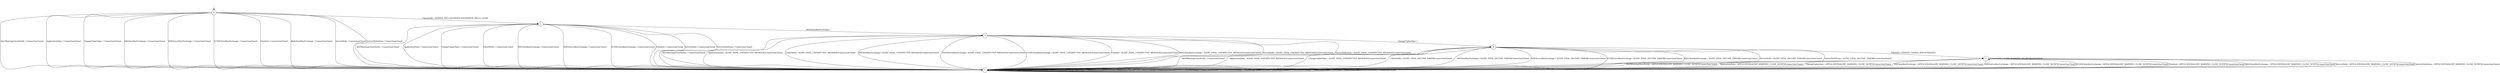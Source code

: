 digraph g {
__start0 [label="" shape="none"];

	s0 [shape="circle" label="0"];
	s1 [shape="circle" label="1"];
	s2 [shape="circle" label="2"];
	s3 [shape="circle" label="3"];
	s4 [shape="circle" label="4"];
	s5 [shape="circle" label="5"];
	s0 -> s1 [label="AlertWarningCloseNotify / ConnectionClosed"];
	s0 -> s1 [label="ApplicationData / ConnectionClosed"];
	s0 -> s1 [label="ChangeCipherSpec / ConnectionClosed"];
	s0 -> s2 [label="ClientHello / SERVER_HELLO|CERTIFICATE|SERVER_HELLO_DONE"];
	s0 -> s1 [label="DHClientKeyExchange / ConnectionClosed"];
	s0 -> s1 [label="DHEServerKeyExchange / ConnectionClosed"];
	s0 -> s1 [label="ECDHClientKeyExchange / ConnectionClosed"];
	s0 -> s1 [label="Finished / ConnectionClosed"];
	s0 -> s1 [label="RSAClientKeyExchange / ConnectionClosed"];
	s0 -> s1 [label="ServerHello / ConnectionClosed"];
	s0 -> s1 [label="ServerHelloDone / ConnectionClosed"];
	s1 -> s1 [label="AlertWarningCloseNotify / ConnectionClosed"];
	s1 -> s1 [label="ApplicationData / ConnectionClosed"];
	s1 -> s1 [label="ChangeCipherSpec / ConnectionClosed"];
	s1 -> s1 [label="ClientHello / ConnectionClosed"];
	s1 -> s1 [label="DHClientKeyExchange / ConnectionClosed"];
	s1 -> s1 [label="DHEServerKeyExchange / ConnectionClosed"];
	s1 -> s1 [label="ECDHClientKeyExchange / ConnectionClosed"];
	s1 -> s1 [label="Finished / ConnectionClosed"];
	s1 -> s1 [label="RSAClientKeyExchange / ConnectionClosed"];
	s1 -> s1 [label="ServerHello / ConnectionClosed"];
	s1 -> s1 [label="ServerHelloDone / ConnectionClosed"];
	s2 -> s1 [label="AlertWarningCloseNotify / ConnectionClosed"];
	s2 -> s1 [label="ApplicationData / ConnectionClosed"];
	s2 -> s1 [label="ChangeCipherSpec / ConnectionClosed"];
	s2 -> s1 [label="ClientHello / ConnectionClosed"];
	s2 -> s1 [label="DHClientKeyExchange / ConnectionClosed"];
	s2 -> s1 [label="DHEServerKeyExchange / ConnectionClosed"];
	s2 -> s1 [label="ECDHClientKeyExchange / ConnectionClosed"];
	s2 -> s1 [label="Finished / ConnectionClosed"];
	s2 -> s3 [label="RSAClientKeyExchange / -"];
	s2 -> s1 [label="ServerHello / ConnectionClosed"];
	s2 -> s1 [label="ServerHelloDone / ConnectionClosed"];
	s3 -> s1 [label="AlertWarningCloseNotify / ConnectionClosed"];
	s3 -> s1 [label="ApplicationData / ALERT_FATAL_UNEXPECTED_MESSAGE|ConnectionClosed"];
	s3 -> s4 [label="ChangeCipherSpec / -"];
	s3 -> s1 [label="ClientHello / ALERT_FATAL_UNEXPECTED_MESSAGE|ConnectionClosed"];
	s3 -> s1 [label="DHClientKeyExchange / ALERT_FATAL_UNEXPECTED_MESSAGE|ConnectionClosed"];
	s3 -> s1 [label="DHEServerKeyExchange / ALERT_FATAL_UNEXPECTED_MESSAGE|ConnectionClosed"];
	s3 -> s1 [label="ECDHClientKeyExchange / ALERT_FATAL_UNEXPECTED_MESSAGE|ConnectionClosed"];
	s3 -> s1 [label="Finished / ALERT_FATAL_UNEXPECTED_MESSAGE|ConnectionClosed"];
	s3 -> s1 [label="RSAClientKeyExchange / ALERT_FATAL_UNEXPECTED_MESSAGE|ConnectionClosed"];
	s3 -> s1 [label="ServerHello / ALERT_FATAL_UNEXPECTED_MESSAGE|ConnectionClosed"];
	s3 -> s1 [label="ServerHelloDone / ALERT_FATAL_UNEXPECTED_MESSAGE|ConnectionClosed"];
	s4 -> s1 [label="AlertWarningCloseNotify / ConnectionClosed"];
	s4 -> s1 [label="ApplicationData / ALERT_FATAL_UNEXPECTED_MESSAGE|ConnectionClosed"];
	s4 -> s1 [label="ChangeCipherSpec / ALERT_FATAL_UNEXPECTED_MESSAGE|ConnectionClosed"];
	s4 -> s1 [label="ClientHello / ALERT_FATAL_DECODE_ERROR|ConnectionClosed"];
	s4 -> s1 [label="DHClientKeyExchange / ALERT_FATAL_DECODE_ERROR|ConnectionClosed"];
	s4 -> s1 [label="DHEServerKeyExchange / ALERT_FATAL_DECODE_ERROR|ConnectionClosed"];
	s4 -> s1 [label="ECDHClientKeyExchange / ALERT_FATAL_DECODE_ERROR|ConnectionClosed"];
	s4 -> s5 [label="Finished / CHANGE_CIPHER_SPEC|FINISHED"];
	s4 -> s1 [label="RSAClientKeyExchange / ALERT_FATAL_DECODE_ERROR|ConnectionClosed"];
	s4 -> s1 [label="ServerHello / ALERT_FATAL_DECODE_ERROR|ConnectionClosed"];
	s4 -> s1 [label="ServerHelloDone / ALERT_FATAL_DECODE_ERROR|ConnectionClosed"];
	s5 -> s1 [label="AlertWarningCloseNotify / APPLICATION|ALERT_WARNING_CLOSE_NOTIFY|ConnectionClosed"];
	s5 -> s1 [label="ApplicationData / APPLICATION|ALERT_WARNING_CLOSE_NOTIFY|ConnectionClosed"];
	s5 -> s1 [label="ChangeCipherSpec / APPLICATION|ALERT_WARNING_CLOSE_NOTIFY|ConnectionClosed"];
	s5 -> s5 [label="ClientHello / ALERT_WARNING_NO_RENEGOTIATION"];
	s5 -> s1 [label="DHClientKeyExchange / APPLICATION|ALERT_WARNING_CLOSE_NOTIFY|ConnectionClosed"];
	s5 -> s1 [label="DHEServerKeyExchange / APPLICATION|ALERT_WARNING_CLOSE_NOTIFY|ConnectionClosed"];
	s5 -> s1 [label="ECDHClientKeyExchange / APPLICATION|ALERT_WARNING_CLOSE_NOTIFY|ConnectionClosed"];
	s5 -> s1 [label="Finished / APPLICATION|ALERT_WARNING_CLOSE_NOTIFY|ConnectionClosed"];
	s5 -> s1 [label="RSAClientKeyExchange / APPLICATION|ALERT_WARNING_CLOSE_NOTIFY|ConnectionClosed"];
	s5 -> s1 [label="ServerHello / APPLICATION|ALERT_WARNING_CLOSE_NOTIFY|ConnectionClosed"];
	s5 -> s1 [label="ServerHelloDone / APPLICATION|ALERT_WARNING_CLOSE_NOTIFY|ConnectionClosed"];

__start0 -> s0;
}
